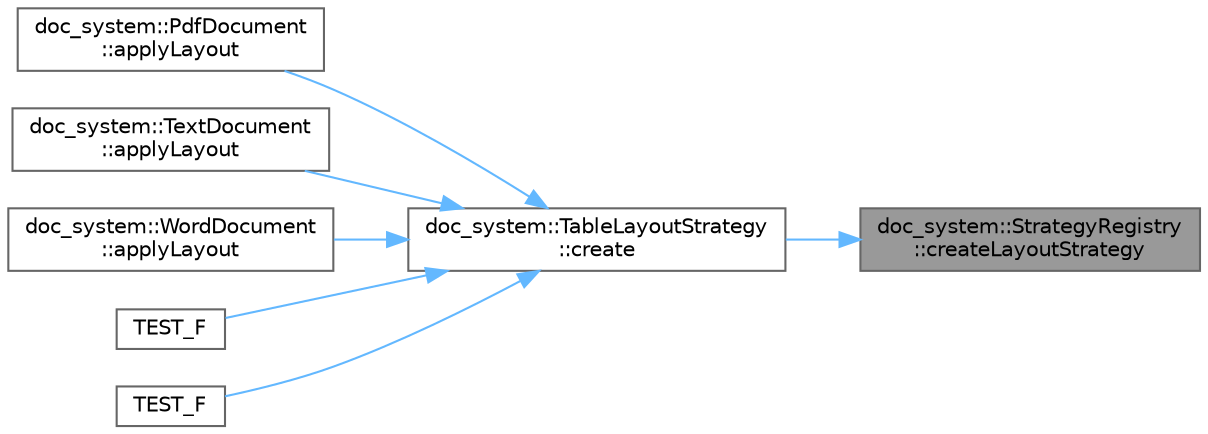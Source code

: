 digraph "doc_system::StrategyRegistry::createLayoutStrategy"
{
 // INTERACTIVE_SVG=YES
 // LATEX_PDF_SIZE
  bgcolor="transparent";
  edge [fontname=Helvetica,fontsize=10,labelfontname=Helvetica,labelfontsize=10];
  node [fontname=Helvetica,fontsize=10,shape=box,height=0.2,width=0.4];
  rankdir="RL";
  Node1 [id="Node000001",label="doc_system::StrategyRegistry\l::createLayoutStrategy",height=0.2,width=0.4,color="gray40", fillcolor="grey60", style="filled", fontcolor="black",tooltip=" "];
  Node1 -> Node2 [id="edge1_Node000001_Node000002",dir="back",color="steelblue1",style="solid",tooltip=" "];
  Node2 [id="Node000002",label="doc_system::TableLayoutStrategy\l::create",height=0.2,width=0.4,color="grey40", fillcolor="white", style="filled",URL="$classdoc__system_1_1_table_layout_strategy.html#ab3a4131bb8b257af83a0264970f31f83",tooltip=" "];
  Node2 -> Node3 [id="edge2_Node000002_Node000003",dir="back",color="steelblue1",style="solid",tooltip=" "];
  Node3 [id="Node000003",label="doc_system::PdfDocument\l::applyLayout",height=0.2,width=0.4,color="grey40", fillcolor="white", style="filled",URL="$classdoc__system_1_1_pdf_document.html#af83b0a6740fb4ecc3cfd64fb87698f03",tooltip=" "];
  Node2 -> Node4 [id="edge3_Node000002_Node000004",dir="back",color="steelblue1",style="solid",tooltip=" "];
  Node4 [id="Node000004",label="doc_system::TextDocument\l::applyLayout",height=0.2,width=0.4,color="grey40", fillcolor="white", style="filled",URL="$classdoc__system_1_1_text_document.html#a7c4f270ffcaabc3f001f00008a4ad5f4",tooltip=" "];
  Node2 -> Node5 [id="edge4_Node000002_Node000005",dir="back",color="steelblue1",style="solid",tooltip=" "];
  Node5 [id="Node000005",label="doc_system::WordDocument\l::applyLayout",height=0.2,width=0.4,color="grey40", fillcolor="white", style="filled",URL="$classdoc__system_1_1_word_document.html#a036687d081498238522cd7859dc9722f",tooltip=" "];
  Node2 -> Node6 [id="edge5_Node000002_Node000006",dir="back",color="steelblue1",style="solid",tooltip=" "];
  Node6 [id="Node000006",label="TEST_F",height=0.2,width=0.4,color="grey40", fillcolor="white", style="filled",URL="$test__strategy_8cpp.html#a760044785135cb23937f0f77b53ecc17",tooltip=" "];
  Node2 -> Node7 [id="edge6_Node000002_Node000007",dir="back",color="steelblue1",style="solid",tooltip=" "];
  Node7 [id="Node000007",label="TEST_F",height=0.2,width=0.4,color="grey40", fillcolor="white", style="filled",URL="$test__strategy_8cpp.html#a4d33ac428d2ddd93bc88b13982e88fde",tooltip=" "];
}
